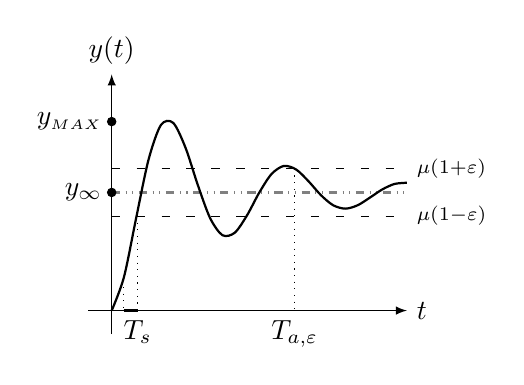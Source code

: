 ﻿\begin{tikzpicture} [scale=1.5]

% Punti sul grafico
	\draw[dashdotdotted, color=gray, thick] (0, 1) -- (2.5, 1);
	\draw[loosely dashed] (0, 1.2) -- (2.5, 1.2) node[right] {$\scriptstyle \mu(1+\varepsilon)$};
	\draw[loosely dashed] (0, 0.8) -- (2.5, 0.8) node[right] {$\scriptstyle \mu(1-\varepsilon)$};
	\filldraw (0, 1) circle (1pt)
		node[left] (Yi) {$y_\infty$};
	\filldraw (0, 1.6) circle (1pt)
		node[left] (Ym) {$y_{\scriptscriptstyle MAX}$};
	
	\draw[dotted] (0.1, 0.2) -- (0.1, 0);
	\draw[dotted] (0.22, 0.8) --(0.22, 0);
	\draw[thick] (0.1, 0) -- (0.22, 0) node[below] {$T_s$};
	\draw[dotted] (1.55, 1.2) -- ++(0, -1.2) node[below] {$T_{a,\varepsilon}$};
% Assi
	\draw[-latex] (-0.2, 0) -- (2.5, 0) node[right] {$t$};
	\draw[-latex] (0, -0.2) -- (0, 2) node[above] {$y(t)$};
% Funzione
	\draw[scale=1, domain=0:2.5, smooth, variable=\x, thick] plot ({\x},{exp(-\x)*(-cos(deg(2*pi*\x)))+1 });
\end{tikzpicture}
